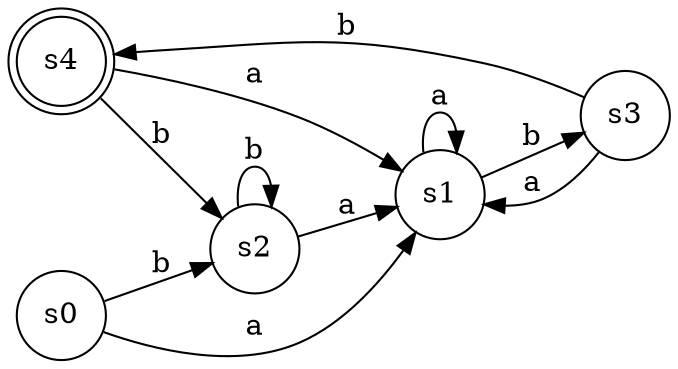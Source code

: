digraph finite_state_machine {
	rankdir=LR;
	size="18,5"
	node [shape = doublecircle]; s4;
	node [shape = circle];
	s0 -> s1 [ label = "a" ];
	s0 -> s2 [ label = "b" ];
	s1 -> s1 [ label = "a" ];
	s1 -> s3 [ label = "b" ];
	s2 -> s1 [ label = "a" ];
	s2 -> s2 [ label = "b" ];
	s3 -> s1 [ label = "a" ];
	s3 -> s4 [ label = "b" ];
	s4 -> s1 [ label = "a" ];
	s4 -> s2 [ label = "b" ];
}
